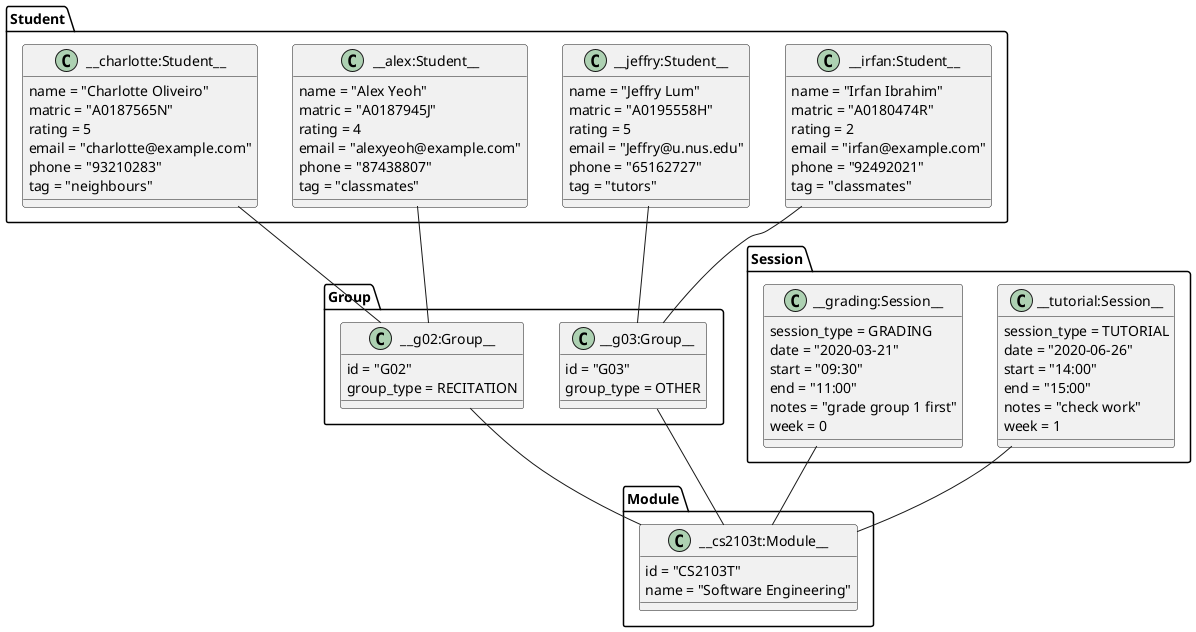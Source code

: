 @startuml

package Student {
    class Student1 as "__irfan:Student__" {
        name = "Irfan Ibrahim"
        matric = "A0180474R"
        rating = 2
        email = "irfan@example.com"
        phone = "92492021"
        tag = "classmates"
    }

    class Student2 as "__jeffry:Student__" {
      name = "Jeffry Lum"
      matric = "A0195558H"
      rating = 5
      email = "Jeffry@u.nus.edu"
      phone = "65162727"
      tag = "tutors"
    }

    class Student3 as "__alex:Student__" {
            name = "Alex Yeoh"
            matric = "A0187945J"
            rating = 4
            email = "alexyeoh@example.com"
            phone = "87438807"
            tag = "classmates"
    }

    class Student4 as "__charlotte:Student__" {
      name = "Charlotte Oliveiro"
      matric = "A0187565N"
      rating = 5
      email = "charlotte@example.com"
      phone = "93210283"
      tag = "neighbours"
    }
}

package Group {
    class Group1 as "__g02:Group__" {
        id = "G02"
        group_type = RECITATION
    }

    class Group2 as "__g03:Group__" {
        id = "G03"
        group_type = OTHER
    }
}

package Module {
    class Module1 as "__cs2103t:Module__" {
        id = "CS2103T"
        name = "Software Engineering"
    }
}

package Session {
    class Session1 as "__tutorial:Session__" {
        session_type = TUTORIAL
        date = "2020-06-26"
        start = "14:00"
        end = "15:00"
        notes = "check work"
        week = 1
    }

    class Session2 as "__grading:Session__" {
        session_type = GRADING
        date = "2020-03-21"
        start = "09:30"
        end = "11:00"
        notes = "grade group 1 first"
        week = 0
    }
}

Group1 -- Module1
Group2 -- Module1

Student1 -- Group2
Student2 -- Group2
Student3 -- Group1
Student4 -- Group1

Session1 -- Module1
Session2 -- Module1

@enduml

